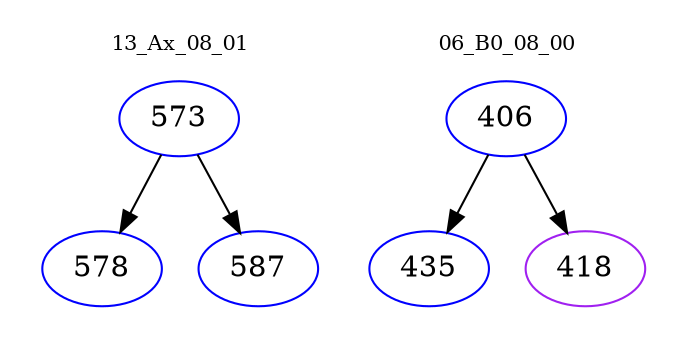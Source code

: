 digraph{
subgraph cluster_0 {
color = white
label = "13_Ax_08_01";
fontsize=10;
T0_573 [label="573", color="blue"]
T0_573 -> T0_578 [color="black"]
T0_578 [label="578", color="blue"]
T0_573 -> T0_587 [color="black"]
T0_587 [label="587", color="blue"]
}
subgraph cluster_1 {
color = white
label = "06_B0_08_00";
fontsize=10;
T1_406 [label="406", color="blue"]
T1_406 -> T1_435 [color="black"]
T1_435 [label="435", color="blue"]
T1_406 -> T1_418 [color="black"]
T1_418 [label="418", color="purple"]
}
}
